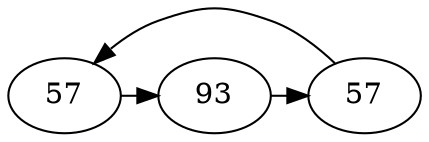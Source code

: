 // Loop
digraph {
	A [label=57]
	B [label=93]
	C [label=57]
	A -> B [constraint=false]
	B -> C [constraint=false]
	C -> A [constraint=false]
}
